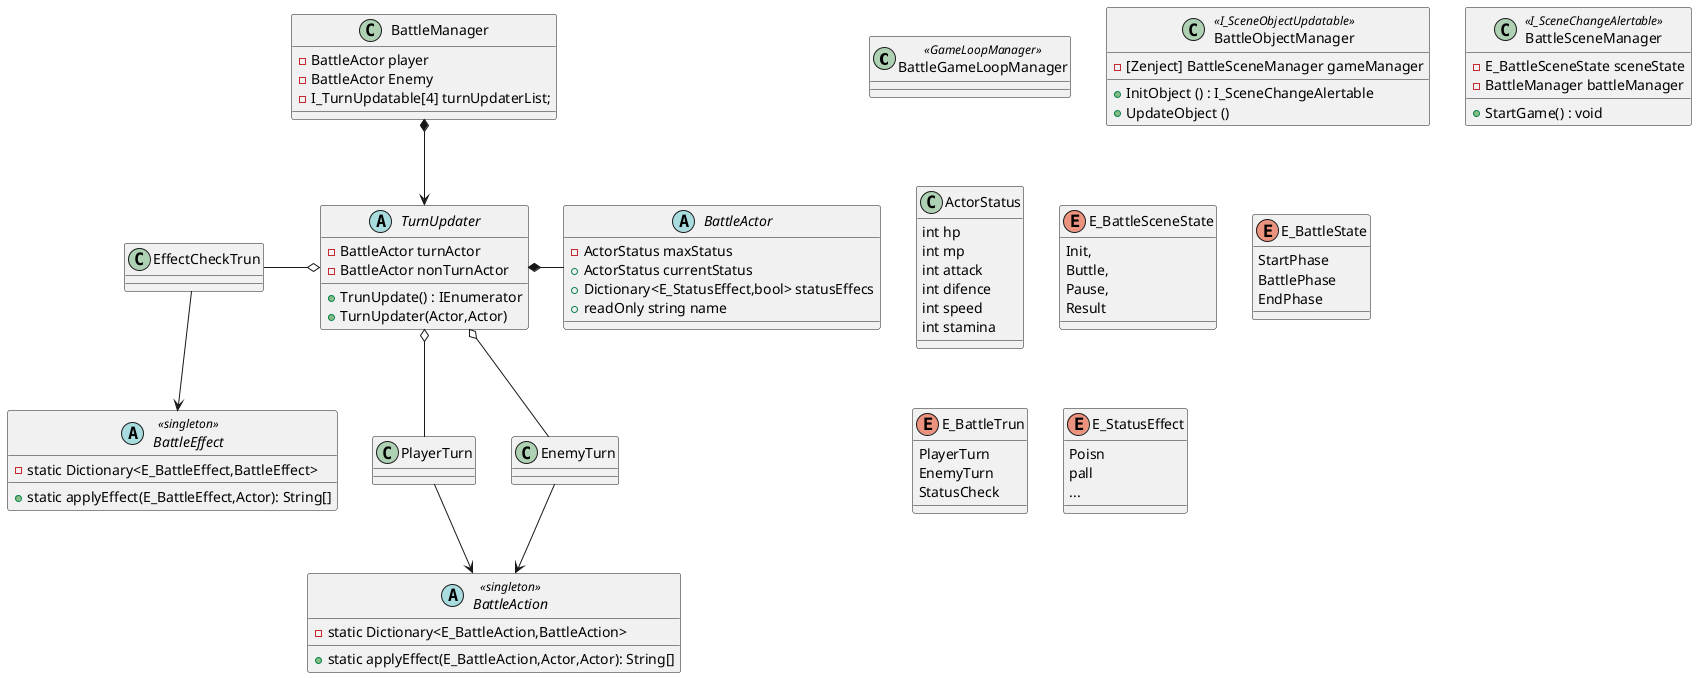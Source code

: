 @startuml BattleClass
    class BattleGameLoopManager<<GameLoopManager>>{

    }

    class BattleObjectManager<<I_SceneObjectUpdatable>>{
        - [Zenject] BattleSceneManager gameManager
        + InitObject () : I_SceneChangeAlertable
        + UpdateObject ()
    }

    class BattleSceneManager<<I_SceneChangeAlertable>>{
        - E_BattleSceneState sceneState 
        - BattleManager battleManager
        + StartGame() : void
    }

    class BattleManager{
        - BattleActor player
        - BattleActor Enemy
        - I_TurnUpdatable[4] turnUpdaterList;
    }

    abstract BattleActor{
        - ActorStatus maxStatus
        + ActorStatus currentStatus
        + Dictionary<E_StatusEffect,bool> statusEffecs
        + readOnly string name
    }

    abstract class BattleAction <<singleton>>{
        + static applyEffect(E_BattleAction,Actor,Actor): String[]
        - static Dictionary<E_BattleAction,BattleAction>
    }

    abstract class BattleEffect <<singleton>>{
        + static applyEffect(E_BattleEffect,Actor): String[]
        - static Dictionary<E_BattleEffect,BattleEffect>
    }

    class ActorStatus{
        int hp
        int mp
        int attack
        int difence
        int speed
        int stamina
    }

    abstract class TurnUpdater{
        - BattleActor turnActor
        - BattleActor nonTurnActor
        + TrunUpdate() : IEnumerator
        + TurnUpdater(Actor,Actor)
    }

    class PlayerTurn{

    }

    class EnemyTurn{

    }

    class EffectCheckTrun{

    }


    enum E_BattleSceneState { 
        Init,
        Buttle,
        Pause,
        Result

    }

    enum E_BattleState{
        StartPhase
        BattlePhase
        EndPhase
    }

    enum E_BattleTrun{
        PlayerTurn
        EnemyTurn
        StatusCheck
    }

    enum E_StatusEffect{
        Poisn
        pall
        ...
    }

    TurnUpdater *-right- BattleActor
    BattleManager *--> TurnUpdater
    TurnUpdater o-- PlayerTurn
    TurnUpdater o-- EnemyTurn
    TurnUpdater o-left- EffectCheckTrun
    PlayerTurn --> BattleAction
    EnemyTurn --> BattleAction
    EffectCheckTrun --> BattleEffect

    


@enduml